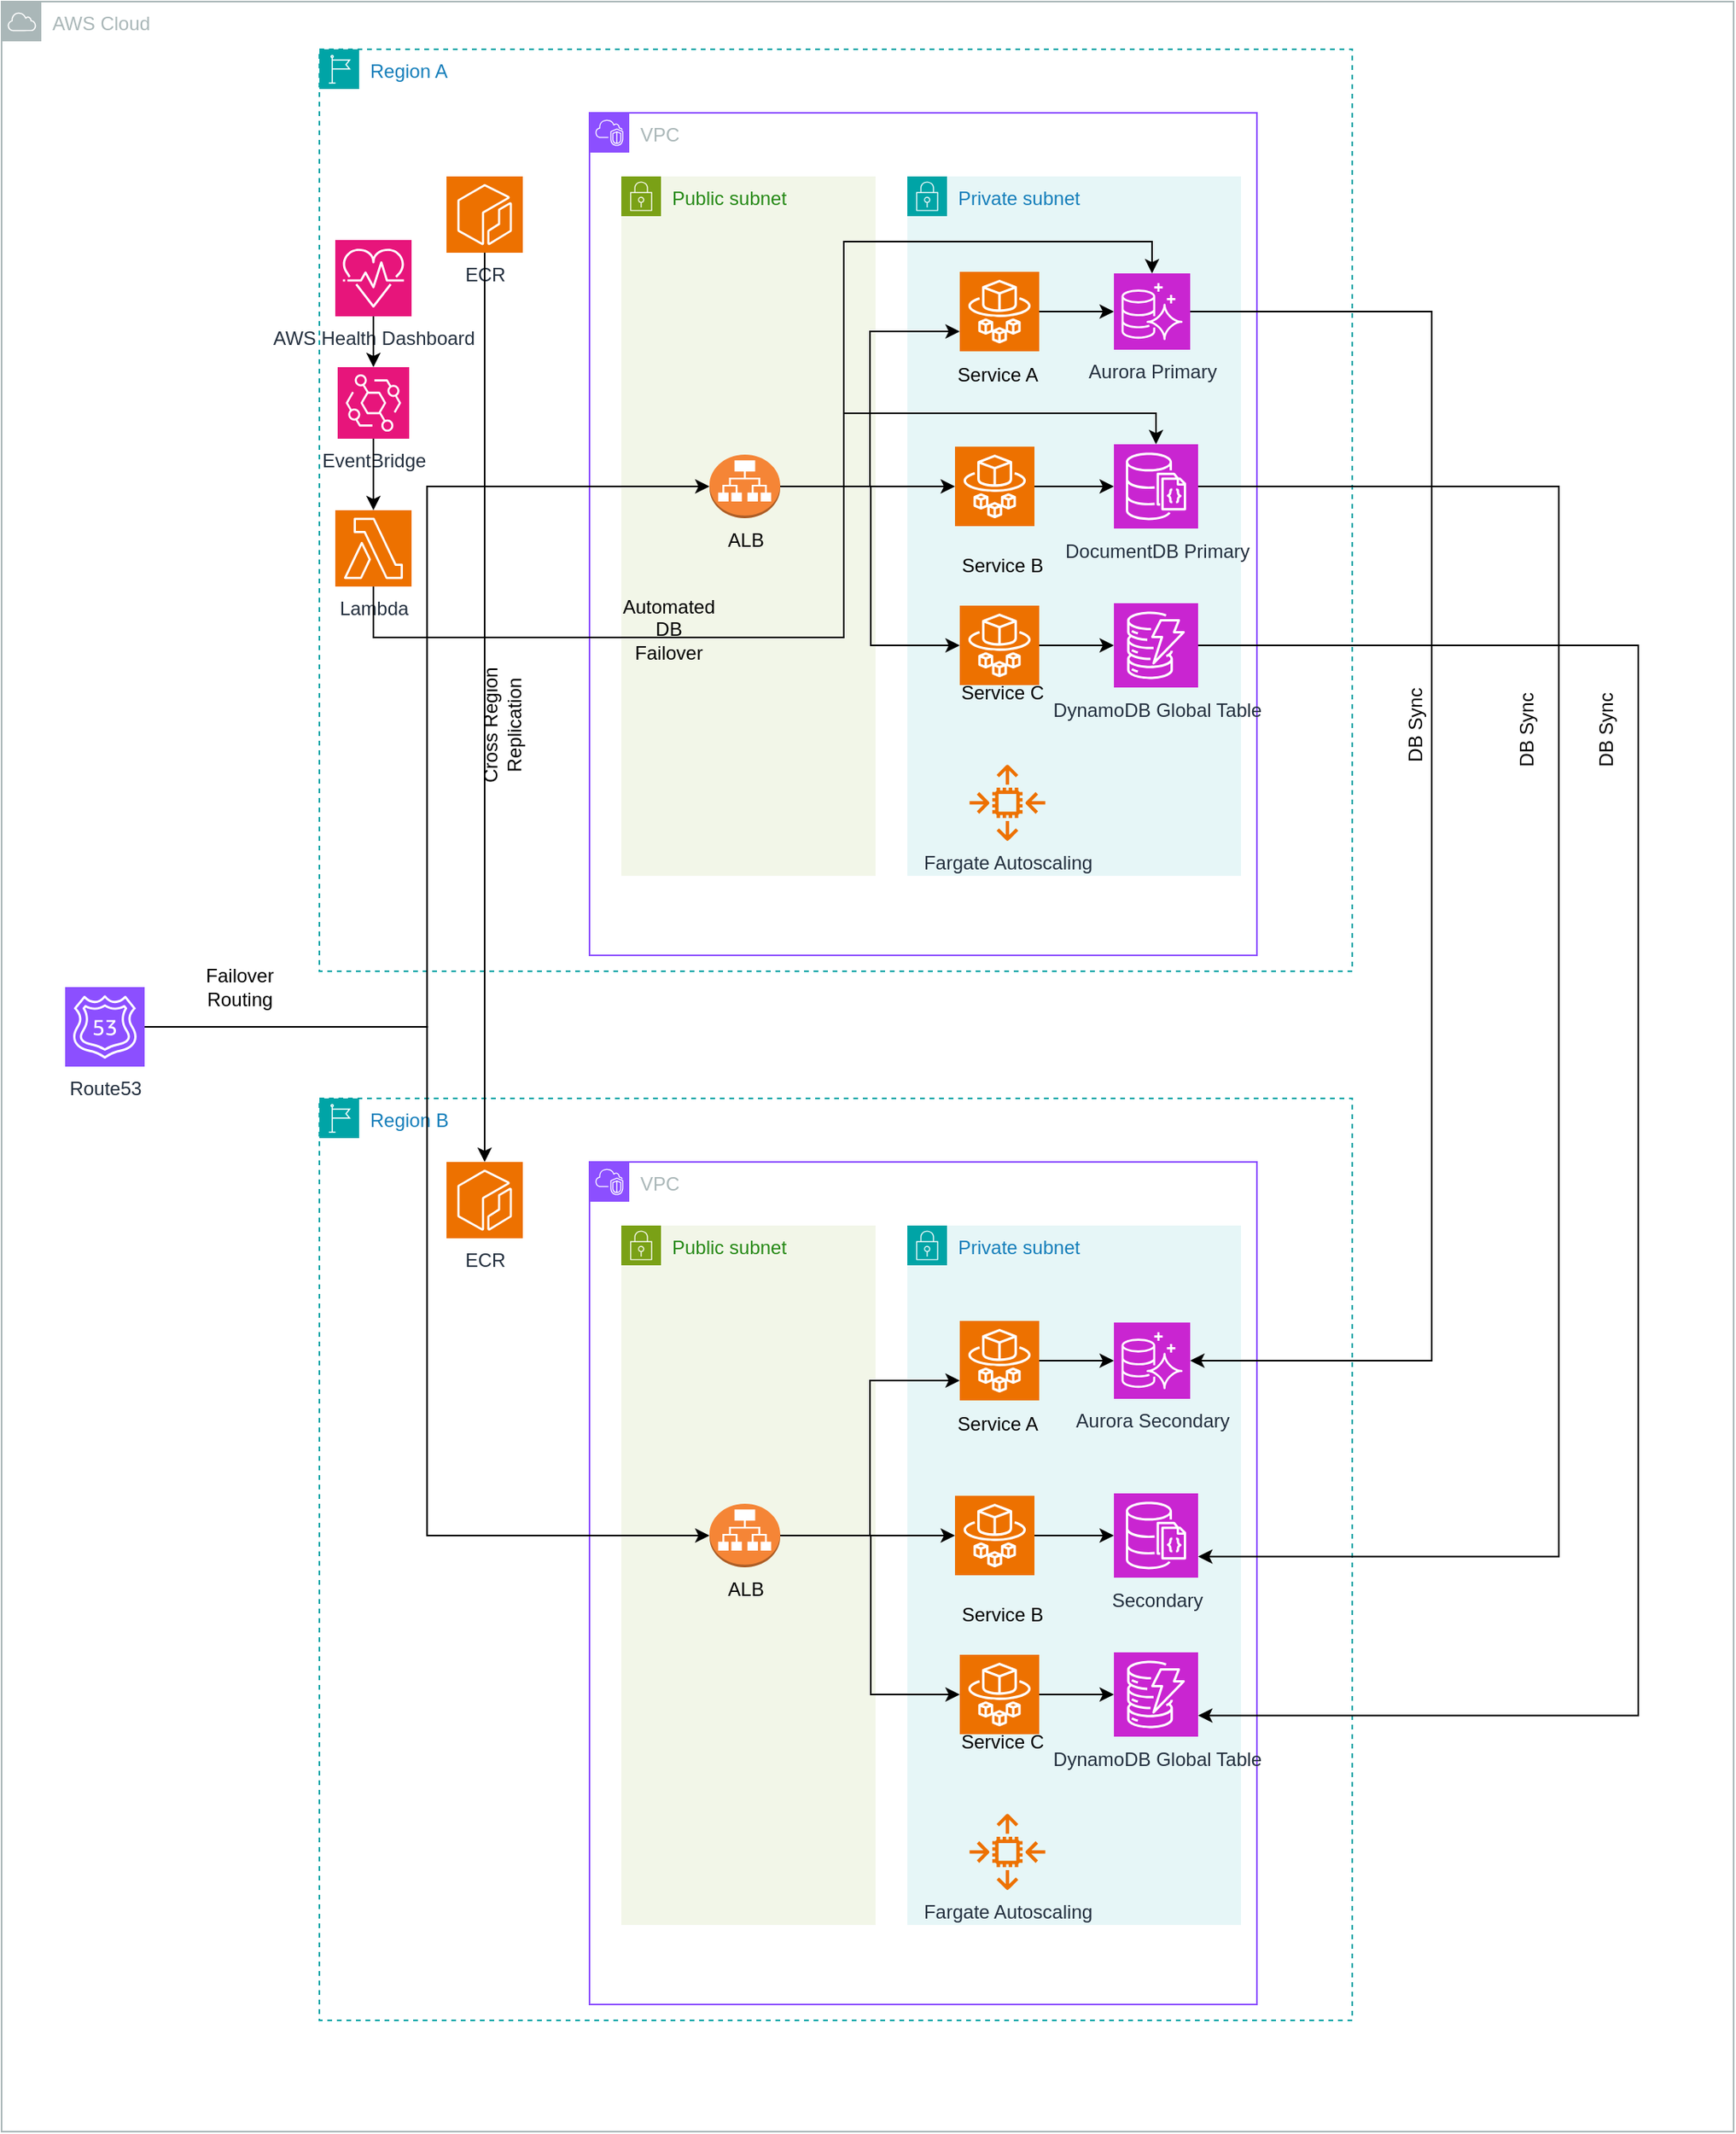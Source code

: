 <mxfile version="24.7.7">
  <diagram name="Page-1" id="FiDoJTvHGjOioYfOeHMA">
    <mxGraphModel dx="1242" dy="1763" grid="1" gridSize="10" guides="1" tooltips="1" connect="1" arrows="1" fold="1" page="1" pageScale="1" pageWidth="850" pageHeight="1100" math="0" shadow="0">
      <root>
        <mxCell id="0" />
        <mxCell id="1" parent="0" />
        <mxCell id="SXmj_YtQ2flYnlVWhRo7-1" value="Region A" style="points=[[0,0],[0.25,0],[0.5,0],[0.75,0],[1,0],[1,0.25],[1,0.5],[1,0.75],[1,1],[0.75,1],[0.5,1],[0.25,1],[0,1],[0,0.75],[0,0.5],[0,0.25]];outlineConnect=0;gradientColor=none;html=1;whiteSpace=wrap;fontSize=12;fontStyle=0;container=1;pointerEvents=0;collapsible=0;recursiveResize=0;shape=mxgraph.aws4.group;grIcon=mxgraph.aws4.group_region;strokeColor=#00A4A6;fillColor=none;verticalAlign=top;align=left;spacingLeft=30;fontColor=#147EBA;dashed=1;" vertex="1" parent="1">
          <mxGeometry x="210" width="650" height="580" as="geometry" />
        </mxCell>
        <mxCell id="SXmj_YtQ2flYnlVWhRo7-5" value="VPC" style="points=[[0,0],[0.25,0],[0.5,0],[0.75,0],[1,0],[1,0.25],[1,0.5],[1,0.75],[1,1],[0.75,1],[0.5,1],[0.25,1],[0,1],[0,0.75],[0,0.5],[0,0.25]];outlineConnect=0;gradientColor=none;html=1;whiteSpace=wrap;fontSize=12;fontStyle=0;container=1;pointerEvents=0;collapsible=0;recursiveResize=0;shape=mxgraph.aws4.group;grIcon=mxgraph.aws4.group_vpc2;strokeColor=#8C4FFF;fillColor=none;verticalAlign=top;align=left;spacingLeft=30;fontColor=#AAB7B8;dashed=0;" vertex="1" parent="SXmj_YtQ2flYnlVWhRo7-1">
          <mxGeometry x="170" y="40" width="420" height="530" as="geometry" />
        </mxCell>
        <mxCell id="SXmj_YtQ2flYnlVWhRo7-6" value="Private subnet" style="points=[[0,0],[0.25,0],[0.5,0],[0.75,0],[1,0],[1,0.25],[1,0.5],[1,0.75],[1,1],[0.75,1],[0.5,1],[0.25,1],[0,1],[0,0.75],[0,0.5],[0,0.25]];outlineConnect=0;gradientColor=none;html=1;whiteSpace=wrap;fontSize=12;fontStyle=0;container=1;pointerEvents=0;collapsible=0;recursiveResize=0;shape=mxgraph.aws4.group;grIcon=mxgraph.aws4.group_security_group;grStroke=0;strokeColor=#00A4A6;fillColor=#E6F6F7;verticalAlign=top;align=left;spacingLeft=30;fontColor=#147EBA;dashed=0;" vertex="1" parent="SXmj_YtQ2flYnlVWhRo7-5">
          <mxGeometry x="200" y="40" width="210" height="440" as="geometry" />
        </mxCell>
        <mxCell id="SXmj_YtQ2flYnlVWhRo7-10" value="" style="sketch=0;points=[[0,0,0],[0.25,0,0],[0.5,0,0],[0.75,0,0],[1,0,0],[0,1,0],[0.25,1,0],[0.5,1,0],[0.75,1,0],[1,1,0],[0,0.25,0],[0,0.5,0],[0,0.75,0],[1,0.25,0],[1,0.5,0],[1,0.75,0]];outlineConnect=0;fontColor=#232F3E;fillColor=#ED7100;strokeColor=#ffffff;dashed=0;verticalLabelPosition=bottom;verticalAlign=top;align=center;html=1;fontSize=12;fontStyle=0;aspect=fixed;shape=mxgraph.aws4.resourceIcon;resIcon=mxgraph.aws4.fargate;" vertex="1" parent="SXmj_YtQ2flYnlVWhRo7-6">
          <mxGeometry x="33" y="60" width="50" height="50" as="geometry" />
        </mxCell>
        <mxCell id="SXmj_YtQ2flYnlVWhRo7-11" value="Service A" style="text;html=1;align=center;verticalAlign=middle;whiteSpace=wrap;rounded=0;" vertex="1" parent="SXmj_YtQ2flYnlVWhRo7-6">
          <mxGeometry x="27" y="110" width="60" height="30" as="geometry" />
        </mxCell>
        <mxCell id="SXmj_YtQ2flYnlVWhRo7-12" value="" style="sketch=0;points=[[0,0,0],[0.25,0,0],[0.5,0,0],[0.75,0,0],[1,0,0],[0,1,0],[0.25,1,0],[0.5,1,0],[0.75,1,0],[1,1,0],[0,0.25,0],[0,0.5,0],[0,0.75,0],[1,0.25,0],[1,0.5,0],[1,0.75,0]];outlineConnect=0;fontColor=#232F3E;fillColor=#ED7100;strokeColor=#ffffff;dashed=0;verticalLabelPosition=bottom;verticalAlign=top;align=center;html=1;fontSize=12;fontStyle=0;aspect=fixed;shape=mxgraph.aws4.resourceIcon;resIcon=mxgraph.aws4.fargate;" vertex="1" parent="SXmj_YtQ2flYnlVWhRo7-6">
          <mxGeometry x="30" y="170" width="50" height="50" as="geometry" />
        </mxCell>
        <mxCell id="SXmj_YtQ2flYnlVWhRo7-13" value="Service B" style="text;html=1;align=center;verticalAlign=middle;whiteSpace=wrap;rounded=0;" vertex="1" parent="SXmj_YtQ2flYnlVWhRo7-6">
          <mxGeometry x="30" y="230" width="60" height="30" as="geometry" />
        </mxCell>
        <mxCell id="SXmj_YtQ2flYnlVWhRo7-14" value="" style="sketch=0;points=[[0,0,0],[0.25,0,0],[0.5,0,0],[0.75,0,0],[1,0,0],[0,1,0],[0.25,1,0],[0.5,1,0],[0.75,1,0],[1,1,0],[0,0.25,0],[0,0.5,0],[0,0.75,0],[1,0.25,0],[1,0.5,0],[1,0.75,0]];outlineConnect=0;fontColor=#232F3E;fillColor=#ED7100;strokeColor=#ffffff;dashed=0;verticalLabelPosition=bottom;verticalAlign=top;align=center;html=1;fontSize=12;fontStyle=0;aspect=fixed;shape=mxgraph.aws4.resourceIcon;resIcon=mxgraph.aws4.fargate;" vertex="1" parent="SXmj_YtQ2flYnlVWhRo7-6">
          <mxGeometry x="33" y="270" width="50" height="50" as="geometry" />
        </mxCell>
        <mxCell id="SXmj_YtQ2flYnlVWhRo7-15" value="Service C" style="text;html=1;align=center;verticalAlign=middle;whiteSpace=wrap;rounded=0;" vertex="1" parent="SXmj_YtQ2flYnlVWhRo7-6">
          <mxGeometry x="30" y="310" width="60" height="30" as="geometry" />
        </mxCell>
        <mxCell id="SXmj_YtQ2flYnlVWhRo7-19" value="Aurora Primary" style="sketch=0;points=[[0,0,0],[0.25,0,0],[0.5,0,0],[0.75,0,0],[1,0,0],[0,1,0],[0.25,1,0],[0.5,1,0],[0.75,1,0],[1,1,0],[0,0.25,0],[0,0.5,0],[0,0.75,0],[1,0.25,0],[1,0.5,0],[1,0.75,0]];outlineConnect=0;fontColor=#232F3E;fillColor=#C925D1;strokeColor=#ffffff;dashed=0;verticalLabelPosition=bottom;verticalAlign=top;align=center;html=1;fontSize=12;fontStyle=0;aspect=fixed;shape=mxgraph.aws4.resourceIcon;resIcon=mxgraph.aws4.aurora;" vertex="1" parent="SXmj_YtQ2flYnlVWhRo7-6">
          <mxGeometry x="130" y="61" width="48" height="48" as="geometry" />
        </mxCell>
        <mxCell id="SXmj_YtQ2flYnlVWhRo7-20" style="edgeStyle=orthogonalEdgeStyle;rounded=0;orthogonalLoop=1;jettySize=auto;html=1;entryX=0;entryY=0.5;entryDx=0;entryDy=0;entryPerimeter=0;" edge="1" parent="SXmj_YtQ2flYnlVWhRo7-6" source="SXmj_YtQ2flYnlVWhRo7-10" target="SXmj_YtQ2flYnlVWhRo7-19">
          <mxGeometry relative="1" as="geometry" />
        </mxCell>
        <mxCell id="SXmj_YtQ2flYnlVWhRo7-21" value="DocumentDB Primary" style="sketch=0;points=[[0,0,0],[0.25,0,0],[0.5,0,0],[0.75,0,0],[1,0,0],[0,1,0],[0.25,1,0],[0.5,1,0],[0.75,1,0],[1,1,0],[0,0.25,0],[0,0.5,0],[0,0.75,0],[1,0.25,0],[1,0.5,0],[1,0.75,0]];outlineConnect=0;fontColor=#232F3E;fillColor=#C925D1;strokeColor=#ffffff;dashed=0;verticalLabelPosition=bottom;verticalAlign=top;align=center;html=1;fontSize=12;fontStyle=0;aspect=fixed;shape=mxgraph.aws4.resourceIcon;resIcon=mxgraph.aws4.documentdb_with_mongodb_compatibility;" vertex="1" parent="SXmj_YtQ2flYnlVWhRo7-6">
          <mxGeometry x="130" y="168.5" width="53" height="53" as="geometry" />
        </mxCell>
        <mxCell id="SXmj_YtQ2flYnlVWhRo7-22" style="edgeStyle=orthogonalEdgeStyle;rounded=0;orthogonalLoop=1;jettySize=auto;html=1;entryX=0;entryY=0.5;entryDx=0;entryDy=0;entryPerimeter=0;" edge="1" parent="SXmj_YtQ2flYnlVWhRo7-6" source="SXmj_YtQ2flYnlVWhRo7-12" target="SXmj_YtQ2flYnlVWhRo7-21">
          <mxGeometry relative="1" as="geometry" />
        </mxCell>
        <mxCell id="SXmj_YtQ2flYnlVWhRo7-23" value="DynamoDB Global Table" style="sketch=0;points=[[0,0,0],[0.25,0,0],[0.5,0,0],[0.75,0,0],[1,0,0],[0,1,0],[0.25,1,0],[0.5,1,0],[0.75,1,0],[1,1,0],[0,0.25,0],[0,0.5,0],[0,0.75,0],[1,0.25,0],[1,0.5,0],[1,0.75,0]];outlineConnect=0;fontColor=#232F3E;fillColor=#C925D1;strokeColor=#ffffff;dashed=0;verticalLabelPosition=bottom;verticalAlign=top;align=center;html=1;fontSize=12;fontStyle=0;aspect=fixed;shape=mxgraph.aws4.resourceIcon;resIcon=mxgraph.aws4.dynamodb;" vertex="1" parent="SXmj_YtQ2flYnlVWhRo7-6">
          <mxGeometry x="130" y="268.5" width="53" height="53" as="geometry" />
        </mxCell>
        <mxCell id="SXmj_YtQ2flYnlVWhRo7-24" style="edgeStyle=orthogonalEdgeStyle;rounded=0;orthogonalLoop=1;jettySize=auto;html=1;entryX=0;entryY=0.5;entryDx=0;entryDy=0;entryPerimeter=0;" edge="1" parent="SXmj_YtQ2flYnlVWhRo7-6" source="SXmj_YtQ2flYnlVWhRo7-14" target="SXmj_YtQ2flYnlVWhRo7-23">
          <mxGeometry relative="1" as="geometry" />
        </mxCell>
        <mxCell id="SXmj_YtQ2flYnlVWhRo7-45" value="Fargate Autoscaling" style="sketch=0;outlineConnect=0;fontColor=#232F3E;gradientColor=none;fillColor=#ED7100;strokeColor=none;dashed=0;verticalLabelPosition=bottom;verticalAlign=top;align=center;html=1;fontSize=12;fontStyle=0;aspect=fixed;pointerEvents=1;shape=mxgraph.aws4.auto_scaling2;" vertex="1" parent="SXmj_YtQ2flYnlVWhRo7-6">
          <mxGeometry x="39" y="370" width="48" height="48" as="geometry" />
        </mxCell>
        <mxCell id="SXmj_YtQ2flYnlVWhRo7-7" value="Public subnet" style="points=[[0,0],[0.25,0],[0.5,0],[0.75,0],[1,0],[1,0.25],[1,0.5],[1,0.75],[1,1],[0.75,1],[0.5,1],[0.25,1],[0,1],[0,0.75],[0,0.5],[0,0.25]];outlineConnect=0;gradientColor=none;html=1;whiteSpace=wrap;fontSize=12;fontStyle=0;container=1;pointerEvents=0;collapsible=0;recursiveResize=0;shape=mxgraph.aws4.group;grIcon=mxgraph.aws4.group_security_group;grStroke=0;strokeColor=#7AA116;fillColor=#F2F6E8;verticalAlign=top;align=left;spacingLeft=30;fontColor=#248814;dashed=0;" vertex="1" parent="SXmj_YtQ2flYnlVWhRo7-5">
          <mxGeometry x="20" y="40" width="160" height="440" as="geometry" />
        </mxCell>
        <mxCell id="SXmj_YtQ2flYnlVWhRo7-9" value="ALB" style="outlineConnect=0;dashed=0;verticalLabelPosition=bottom;verticalAlign=top;align=center;html=1;shape=mxgraph.aws3.application_load_balancer;fillColor=#F58536;gradientColor=none;" vertex="1" parent="SXmj_YtQ2flYnlVWhRo7-7">
          <mxGeometry x="55.5" y="175" width="44.5" height="40" as="geometry" />
        </mxCell>
        <mxCell id="SXmj_YtQ2flYnlVWhRo7-137" value="Automated DB Failover" style="text;html=1;align=center;verticalAlign=middle;whiteSpace=wrap;rounded=0;" vertex="1" parent="SXmj_YtQ2flYnlVWhRo7-7">
          <mxGeometry y="270" width="60" height="30" as="geometry" />
        </mxCell>
        <mxCell id="SXmj_YtQ2flYnlVWhRo7-16" style="edgeStyle=orthogonalEdgeStyle;rounded=0;orthogonalLoop=1;jettySize=auto;html=1;" edge="1" parent="SXmj_YtQ2flYnlVWhRo7-5" source="SXmj_YtQ2flYnlVWhRo7-9" target="SXmj_YtQ2flYnlVWhRo7-12">
          <mxGeometry relative="1" as="geometry" />
        </mxCell>
        <mxCell id="SXmj_YtQ2flYnlVWhRo7-17" style="edgeStyle=orthogonalEdgeStyle;rounded=0;orthogonalLoop=1;jettySize=auto;html=1;entryX=0;entryY=0.75;entryDx=0;entryDy=0;entryPerimeter=0;" edge="1" parent="SXmj_YtQ2flYnlVWhRo7-5" source="SXmj_YtQ2flYnlVWhRo7-9" target="SXmj_YtQ2flYnlVWhRo7-10">
          <mxGeometry relative="1" as="geometry" />
        </mxCell>
        <mxCell id="SXmj_YtQ2flYnlVWhRo7-18" style="edgeStyle=orthogonalEdgeStyle;rounded=0;orthogonalLoop=1;jettySize=auto;html=1;entryX=0;entryY=0.5;entryDx=0;entryDy=0;entryPerimeter=0;" edge="1" parent="SXmj_YtQ2flYnlVWhRo7-5" source="SXmj_YtQ2flYnlVWhRo7-9" target="SXmj_YtQ2flYnlVWhRo7-14">
          <mxGeometry relative="1" as="geometry">
            <Array as="points">
              <mxPoint x="177" y="235" />
              <mxPoint x="177" y="335" />
            </Array>
          </mxGeometry>
        </mxCell>
        <mxCell id="SXmj_YtQ2flYnlVWhRo7-114" value="ECR" style="sketch=0;points=[[0,0,0],[0.25,0,0],[0.5,0,0],[0.75,0,0],[1,0,0],[0,1,0],[0.25,1,0],[0.5,1,0],[0.75,1,0],[1,1,0],[0,0.25,0],[0,0.5,0],[0,0.75,0],[1,0.25,0],[1,0.5,0],[1,0.75,0]];outlineConnect=0;fontColor=#232F3E;fillColor=#ED7100;strokeColor=#ffffff;dashed=0;verticalLabelPosition=bottom;verticalAlign=top;align=center;html=1;fontSize=12;fontStyle=0;aspect=fixed;shape=mxgraph.aws4.resourceIcon;resIcon=mxgraph.aws4.ecr;" vertex="1" parent="SXmj_YtQ2flYnlVWhRo7-1">
          <mxGeometry x="80" y="80" width="48" height="48" as="geometry" />
        </mxCell>
        <mxCell id="SXmj_YtQ2flYnlVWhRo7-117" value="Cross Region Replication" style="text;html=1;align=center;verticalAlign=middle;whiteSpace=wrap;rounded=0;rotation=-90;" vertex="1" parent="SXmj_YtQ2flYnlVWhRo7-1">
          <mxGeometry x="70" y="410" width="90" height="30" as="geometry" />
        </mxCell>
        <mxCell id="SXmj_YtQ2flYnlVWhRo7-126" value="AWS Health Dashboard" style="sketch=0;points=[[0,0,0],[0.25,0,0],[0.5,0,0],[0.75,0,0],[1,0,0],[0,1,0],[0.25,1,0],[0.5,1,0],[0.75,1,0],[1,1,0],[0,0.25,0],[0,0.5,0],[0,0.75,0],[1,0.25,0],[1,0.5,0],[1,0.75,0]];points=[[0,0,0],[0.25,0,0],[0.5,0,0],[0.75,0,0],[1,0,0],[0,1,0],[0.25,1,0],[0.5,1,0],[0.75,1,0],[1,1,0],[0,0.25,0],[0,0.5,0],[0,0.75,0],[1,0.25,0],[1,0.5,0],[1,0.75,0]];outlineConnect=0;fontColor=#232F3E;fillColor=#E7157B;strokeColor=#ffffff;dashed=0;verticalLabelPosition=bottom;verticalAlign=top;align=center;html=1;fontSize=12;fontStyle=0;aspect=fixed;shape=mxgraph.aws4.resourceIcon;resIcon=mxgraph.aws4.personal_health_dashboard;" vertex="1" parent="SXmj_YtQ2flYnlVWhRo7-1">
          <mxGeometry x="10" y="120" width="48" height="48" as="geometry" />
        </mxCell>
        <mxCell id="SXmj_YtQ2flYnlVWhRo7-127" value="EventBridge" style="sketch=0;points=[[0,0,0],[0.25,0,0],[0.5,0,0],[0.75,0,0],[1,0,0],[0,1,0],[0.25,1,0],[0.5,1,0],[0.75,1,0],[1,1,0],[0,0.25,0],[0,0.5,0],[0,0.75,0],[1,0.25,0],[1,0.5,0],[1,0.75,0]];outlineConnect=0;fontColor=#232F3E;fillColor=#E7157B;strokeColor=#ffffff;dashed=0;verticalLabelPosition=bottom;verticalAlign=top;align=center;html=1;fontSize=12;fontStyle=0;aspect=fixed;shape=mxgraph.aws4.resourceIcon;resIcon=mxgraph.aws4.eventbridge;" vertex="1" parent="SXmj_YtQ2flYnlVWhRo7-1">
          <mxGeometry x="11.5" y="200" width="45" height="45" as="geometry" />
        </mxCell>
        <mxCell id="SXmj_YtQ2flYnlVWhRo7-128" value="Lambda" style="sketch=0;points=[[0,0,0],[0.25,0,0],[0.5,0,0],[0.75,0,0],[1,0,0],[0,1,0],[0.25,1,0],[0.5,1,0],[0.75,1,0],[1,1,0],[0,0.25,0],[0,0.5,0],[0,0.75,0],[1,0.25,0],[1,0.5,0],[1,0.75,0]];outlineConnect=0;fontColor=#232F3E;fillColor=#ED7100;strokeColor=#ffffff;dashed=0;verticalLabelPosition=bottom;verticalAlign=top;align=center;html=1;fontSize=12;fontStyle=0;aspect=fixed;shape=mxgraph.aws4.resourceIcon;resIcon=mxgraph.aws4.lambda;" vertex="1" parent="SXmj_YtQ2flYnlVWhRo7-1">
          <mxGeometry x="10" y="290" width="48" height="48" as="geometry" />
        </mxCell>
        <mxCell id="SXmj_YtQ2flYnlVWhRo7-129" style="edgeStyle=orthogonalEdgeStyle;rounded=0;orthogonalLoop=1;jettySize=auto;html=1;entryX=0.5;entryY=0;entryDx=0;entryDy=0;entryPerimeter=0;" edge="1" parent="SXmj_YtQ2flYnlVWhRo7-1" source="SXmj_YtQ2flYnlVWhRo7-126" target="SXmj_YtQ2flYnlVWhRo7-127">
          <mxGeometry relative="1" as="geometry" />
        </mxCell>
        <mxCell id="SXmj_YtQ2flYnlVWhRo7-130" style="edgeStyle=orthogonalEdgeStyle;rounded=0;orthogonalLoop=1;jettySize=auto;html=1;entryX=0.5;entryY=0;entryDx=0;entryDy=0;entryPerimeter=0;" edge="1" parent="SXmj_YtQ2flYnlVWhRo7-1" source="SXmj_YtQ2flYnlVWhRo7-127" target="SXmj_YtQ2flYnlVWhRo7-128">
          <mxGeometry relative="1" as="geometry" />
        </mxCell>
        <mxCell id="SXmj_YtQ2flYnlVWhRo7-135" style="edgeStyle=orthogonalEdgeStyle;rounded=0;orthogonalLoop=1;jettySize=auto;html=1;entryX=0.5;entryY=0;entryDx=0;entryDy=0;entryPerimeter=0;" edge="1" parent="SXmj_YtQ2flYnlVWhRo7-1" source="SXmj_YtQ2flYnlVWhRo7-128" target="SXmj_YtQ2flYnlVWhRo7-19">
          <mxGeometry relative="1" as="geometry">
            <Array as="points">
              <mxPoint x="34" y="370" />
              <mxPoint x="330" y="370" />
              <mxPoint x="330" y="121" />
              <mxPoint x="524" y="121" />
            </Array>
          </mxGeometry>
        </mxCell>
        <mxCell id="SXmj_YtQ2flYnlVWhRo7-136" style="edgeStyle=orthogonalEdgeStyle;rounded=0;orthogonalLoop=1;jettySize=auto;html=1;entryX=0.5;entryY=0;entryDx=0;entryDy=0;entryPerimeter=0;" edge="1" parent="SXmj_YtQ2flYnlVWhRo7-1" source="SXmj_YtQ2flYnlVWhRo7-128" target="SXmj_YtQ2flYnlVWhRo7-21">
          <mxGeometry relative="1" as="geometry">
            <Array as="points">
              <mxPoint x="34" y="370" />
              <mxPoint x="330" y="370" />
              <mxPoint x="330" y="229" />
              <mxPoint x="527" y="229" />
            </Array>
          </mxGeometry>
        </mxCell>
        <mxCell id="SXmj_YtQ2flYnlVWhRo7-88" value="Region B" style="points=[[0,0],[0.25,0],[0.5,0],[0.75,0],[1,0],[1,0.25],[1,0.5],[1,0.75],[1,1],[0.75,1],[0.5,1],[0.25,1],[0,1],[0,0.75],[0,0.5],[0,0.25]];outlineConnect=0;gradientColor=none;html=1;whiteSpace=wrap;fontSize=12;fontStyle=0;container=1;pointerEvents=0;collapsible=0;recursiveResize=0;shape=mxgraph.aws4.group;grIcon=mxgraph.aws4.group_region;strokeColor=#00A4A6;fillColor=none;verticalAlign=top;align=left;spacingLeft=30;fontColor=#147EBA;dashed=1;" vertex="1" parent="1">
          <mxGeometry x="210" y="660" width="650" height="580" as="geometry" />
        </mxCell>
        <mxCell id="SXmj_YtQ2flYnlVWhRo7-89" value="VPC" style="points=[[0,0],[0.25,0],[0.5,0],[0.75,0],[1,0],[1,0.25],[1,0.5],[1,0.75],[1,1],[0.75,1],[0.5,1],[0.25,1],[0,1],[0,0.75],[0,0.5],[0,0.25]];outlineConnect=0;gradientColor=none;html=1;whiteSpace=wrap;fontSize=12;fontStyle=0;container=1;pointerEvents=0;collapsible=0;recursiveResize=0;shape=mxgraph.aws4.group;grIcon=mxgraph.aws4.group_vpc2;strokeColor=#8C4FFF;fillColor=none;verticalAlign=top;align=left;spacingLeft=30;fontColor=#AAB7B8;dashed=0;" vertex="1" parent="SXmj_YtQ2flYnlVWhRo7-88">
          <mxGeometry x="170" y="40" width="420" height="530" as="geometry" />
        </mxCell>
        <mxCell id="SXmj_YtQ2flYnlVWhRo7-90" value="Private subnet" style="points=[[0,0],[0.25,0],[0.5,0],[0.75,0],[1,0],[1,0.25],[1,0.5],[1,0.75],[1,1],[0.75,1],[0.5,1],[0.25,1],[0,1],[0,0.75],[0,0.5],[0,0.25]];outlineConnect=0;gradientColor=none;html=1;whiteSpace=wrap;fontSize=12;fontStyle=0;container=1;pointerEvents=0;collapsible=0;recursiveResize=0;shape=mxgraph.aws4.group;grIcon=mxgraph.aws4.group_security_group;grStroke=0;strokeColor=#00A4A6;fillColor=#E6F6F7;verticalAlign=top;align=left;spacingLeft=30;fontColor=#147EBA;dashed=0;" vertex="1" parent="SXmj_YtQ2flYnlVWhRo7-89">
          <mxGeometry x="200" y="40" width="210" height="440" as="geometry" />
        </mxCell>
        <mxCell id="SXmj_YtQ2flYnlVWhRo7-91" value="" style="sketch=0;points=[[0,0,0],[0.25,0,0],[0.5,0,0],[0.75,0,0],[1,0,0],[0,1,0],[0.25,1,0],[0.5,1,0],[0.75,1,0],[1,1,0],[0,0.25,0],[0,0.5,0],[0,0.75,0],[1,0.25,0],[1,0.5,0],[1,0.75,0]];outlineConnect=0;fontColor=#232F3E;fillColor=#ED7100;strokeColor=#ffffff;dashed=0;verticalLabelPosition=bottom;verticalAlign=top;align=center;html=1;fontSize=12;fontStyle=0;aspect=fixed;shape=mxgraph.aws4.resourceIcon;resIcon=mxgraph.aws4.fargate;" vertex="1" parent="SXmj_YtQ2flYnlVWhRo7-90">
          <mxGeometry x="33" y="60" width="50" height="50" as="geometry" />
        </mxCell>
        <mxCell id="SXmj_YtQ2flYnlVWhRo7-92" value="Service A" style="text;html=1;align=center;verticalAlign=middle;whiteSpace=wrap;rounded=0;" vertex="1" parent="SXmj_YtQ2flYnlVWhRo7-90">
          <mxGeometry x="27" y="110" width="60" height="30" as="geometry" />
        </mxCell>
        <mxCell id="SXmj_YtQ2flYnlVWhRo7-93" value="" style="sketch=0;points=[[0,0,0],[0.25,0,0],[0.5,0,0],[0.75,0,0],[1,0,0],[0,1,0],[0.25,1,0],[0.5,1,0],[0.75,1,0],[1,1,0],[0,0.25,0],[0,0.5,0],[0,0.75,0],[1,0.25,0],[1,0.5,0],[1,0.75,0]];outlineConnect=0;fontColor=#232F3E;fillColor=#ED7100;strokeColor=#ffffff;dashed=0;verticalLabelPosition=bottom;verticalAlign=top;align=center;html=1;fontSize=12;fontStyle=0;aspect=fixed;shape=mxgraph.aws4.resourceIcon;resIcon=mxgraph.aws4.fargate;" vertex="1" parent="SXmj_YtQ2flYnlVWhRo7-90">
          <mxGeometry x="30" y="170" width="50" height="50" as="geometry" />
        </mxCell>
        <mxCell id="SXmj_YtQ2flYnlVWhRo7-94" value="Service B" style="text;html=1;align=center;verticalAlign=middle;whiteSpace=wrap;rounded=0;" vertex="1" parent="SXmj_YtQ2flYnlVWhRo7-90">
          <mxGeometry x="30" y="230" width="60" height="30" as="geometry" />
        </mxCell>
        <mxCell id="SXmj_YtQ2flYnlVWhRo7-95" value="" style="sketch=0;points=[[0,0,0],[0.25,0,0],[0.5,0,0],[0.75,0,0],[1,0,0],[0,1,0],[0.25,1,0],[0.5,1,0],[0.75,1,0],[1,1,0],[0,0.25,0],[0,0.5,0],[0,0.75,0],[1,0.25,0],[1,0.5,0],[1,0.75,0]];outlineConnect=0;fontColor=#232F3E;fillColor=#ED7100;strokeColor=#ffffff;dashed=0;verticalLabelPosition=bottom;verticalAlign=top;align=center;html=1;fontSize=12;fontStyle=0;aspect=fixed;shape=mxgraph.aws4.resourceIcon;resIcon=mxgraph.aws4.fargate;" vertex="1" parent="SXmj_YtQ2flYnlVWhRo7-90">
          <mxGeometry x="33" y="270" width="50" height="50" as="geometry" />
        </mxCell>
        <mxCell id="SXmj_YtQ2flYnlVWhRo7-96" value="Service C" style="text;html=1;align=center;verticalAlign=middle;whiteSpace=wrap;rounded=0;" vertex="1" parent="SXmj_YtQ2flYnlVWhRo7-90">
          <mxGeometry x="30" y="310" width="60" height="30" as="geometry" />
        </mxCell>
        <mxCell id="SXmj_YtQ2flYnlVWhRo7-97" value="Aurora Secondary" style="sketch=0;points=[[0,0,0],[0.25,0,0],[0.5,0,0],[0.75,0,0],[1,0,0],[0,1,0],[0.25,1,0],[0.5,1,0],[0.75,1,0],[1,1,0],[0,0.25,0],[0,0.5,0],[0,0.75,0],[1,0.25,0],[1,0.5,0],[1,0.75,0]];outlineConnect=0;fontColor=#232F3E;fillColor=#C925D1;strokeColor=#ffffff;dashed=0;verticalLabelPosition=bottom;verticalAlign=top;align=center;html=1;fontSize=12;fontStyle=0;aspect=fixed;shape=mxgraph.aws4.resourceIcon;resIcon=mxgraph.aws4.aurora;" vertex="1" parent="SXmj_YtQ2flYnlVWhRo7-90">
          <mxGeometry x="130" y="61" width="48" height="48" as="geometry" />
        </mxCell>
        <mxCell id="SXmj_YtQ2flYnlVWhRo7-98" style="edgeStyle=orthogonalEdgeStyle;rounded=0;orthogonalLoop=1;jettySize=auto;html=1;entryX=0;entryY=0.5;entryDx=0;entryDy=0;entryPerimeter=0;" edge="1" parent="SXmj_YtQ2flYnlVWhRo7-90" source="SXmj_YtQ2flYnlVWhRo7-91" target="SXmj_YtQ2flYnlVWhRo7-97">
          <mxGeometry relative="1" as="geometry" />
        </mxCell>
        <mxCell id="SXmj_YtQ2flYnlVWhRo7-99" value="Secondary" style="sketch=0;points=[[0,0,0],[0.25,0,0],[0.5,0,0],[0.75,0,0],[1,0,0],[0,1,0],[0.25,1,0],[0.5,1,0],[0.75,1,0],[1,1,0],[0,0.25,0],[0,0.5,0],[0,0.75,0],[1,0.25,0],[1,0.5,0],[1,0.75,0]];outlineConnect=0;fontColor=#232F3E;fillColor=#C925D1;strokeColor=#ffffff;dashed=0;verticalLabelPosition=bottom;verticalAlign=top;align=center;html=1;fontSize=12;fontStyle=0;aspect=fixed;shape=mxgraph.aws4.resourceIcon;resIcon=mxgraph.aws4.documentdb_with_mongodb_compatibility;" vertex="1" parent="SXmj_YtQ2flYnlVWhRo7-90">
          <mxGeometry x="130" y="168.5" width="53" height="53" as="geometry" />
        </mxCell>
        <mxCell id="SXmj_YtQ2flYnlVWhRo7-100" style="edgeStyle=orthogonalEdgeStyle;rounded=0;orthogonalLoop=1;jettySize=auto;html=1;entryX=0;entryY=0.5;entryDx=0;entryDy=0;entryPerimeter=0;" edge="1" parent="SXmj_YtQ2flYnlVWhRo7-90" source="SXmj_YtQ2flYnlVWhRo7-93" target="SXmj_YtQ2flYnlVWhRo7-99">
          <mxGeometry relative="1" as="geometry" />
        </mxCell>
        <mxCell id="SXmj_YtQ2flYnlVWhRo7-101" value="DynamoDB Global Table" style="sketch=0;points=[[0,0,0],[0.25,0,0],[0.5,0,0],[0.75,0,0],[1,0,0],[0,1,0],[0.25,1,0],[0.5,1,0],[0.75,1,0],[1,1,0],[0,0.25,0],[0,0.5,0],[0,0.75,0],[1,0.25,0],[1,0.5,0],[1,0.75,0]];outlineConnect=0;fontColor=#232F3E;fillColor=#C925D1;strokeColor=#ffffff;dashed=0;verticalLabelPosition=bottom;verticalAlign=top;align=center;html=1;fontSize=12;fontStyle=0;aspect=fixed;shape=mxgraph.aws4.resourceIcon;resIcon=mxgraph.aws4.dynamodb;" vertex="1" parent="SXmj_YtQ2flYnlVWhRo7-90">
          <mxGeometry x="130" y="268.5" width="53" height="53" as="geometry" />
        </mxCell>
        <mxCell id="SXmj_YtQ2flYnlVWhRo7-102" style="edgeStyle=orthogonalEdgeStyle;rounded=0;orthogonalLoop=1;jettySize=auto;html=1;entryX=0;entryY=0.5;entryDx=0;entryDy=0;entryPerimeter=0;" edge="1" parent="SXmj_YtQ2flYnlVWhRo7-90" source="SXmj_YtQ2flYnlVWhRo7-95" target="SXmj_YtQ2flYnlVWhRo7-101">
          <mxGeometry relative="1" as="geometry" />
        </mxCell>
        <mxCell id="SXmj_YtQ2flYnlVWhRo7-103" value="Fargate Autoscaling" style="sketch=0;outlineConnect=0;fontColor=#232F3E;gradientColor=none;fillColor=#ED7100;strokeColor=none;dashed=0;verticalLabelPosition=bottom;verticalAlign=top;align=center;html=1;fontSize=12;fontStyle=0;aspect=fixed;pointerEvents=1;shape=mxgraph.aws4.auto_scaling2;" vertex="1" parent="SXmj_YtQ2flYnlVWhRo7-90">
          <mxGeometry x="39" y="370" width="48" height="48" as="geometry" />
        </mxCell>
        <mxCell id="SXmj_YtQ2flYnlVWhRo7-104" value="Public subnet" style="points=[[0,0],[0.25,0],[0.5,0],[0.75,0],[1,0],[1,0.25],[1,0.5],[1,0.75],[1,1],[0.75,1],[0.5,1],[0.25,1],[0,1],[0,0.75],[0,0.5],[0,0.25]];outlineConnect=0;gradientColor=none;html=1;whiteSpace=wrap;fontSize=12;fontStyle=0;container=1;pointerEvents=0;collapsible=0;recursiveResize=0;shape=mxgraph.aws4.group;grIcon=mxgraph.aws4.group_security_group;grStroke=0;strokeColor=#7AA116;fillColor=#F2F6E8;verticalAlign=top;align=left;spacingLeft=30;fontColor=#248814;dashed=0;" vertex="1" parent="SXmj_YtQ2flYnlVWhRo7-89">
          <mxGeometry x="20" y="40" width="160" height="440" as="geometry" />
        </mxCell>
        <mxCell id="SXmj_YtQ2flYnlVWhRo7-105" value="ALB" style="outlineConnect=0;dashed=0;verticalLabelPosition=bottom;verticalAlign=top;align=center;html=1;shape=mxgraph.aws3.application_load_balancer;fillColor=#F58536;gradientColor=none;" vertex="1" parent="SXmj_YtQ2flYnlVWhRo7-104">
          <mxGeometry x="55.5" y="175" width="44.5" height="40" as="geometry" />
        </mxCell>
        <mxCell id="SXmj_YtQ2flYnlVWhRo7-106" style="edgeStyle=orthogonalEdgeStyle;rounded=0;orthogonalLoop=1;jettySize=auto;html=1;" edge="1" parent="SXmj_YtQ2flYnlVWhRo7-89" source="SXmj_YtQ2flYnlVWhRo7-105" target="SXmj_YtQ2flYnlVWhRo7-93">
          <mxGeometry relative="1" as="geometry" />
        </mxCell>
        <mxCell id="SXmj_YtQ2flYnlVWhRo7-107" style="edgeStyle=orthogonalEdgeStyle;rounded=0;orthogonalLoop=1;jettySize=auto;html=1;entryX=0;entryY=0.75;entryDx=0;entryDy=0;entryPerimeter=0;" edge="1" parent="SXmj_YtQ2flYnlVWhRo7-89" source="SXmj_YtQ2flYnlVWhRo7-105" target="SXmj_YtQ2flYnlVWhRo7-91">
          <mxGeometry relative="1" as="geometry" />
        </mxCell>
        <mxCell id="SXmj_YtQ2flYnlVWhRo7-108" style="edgeStyle=orthogonalEdgeStyle;rounded=0;orthogonalLoop=1;jettySize=auto;html=1;entryX=0;entryY=0.5;entryDx=0;entryDy=0;entryPerimeter=0;" edge="1" parent="SXmj_YtQ2flYnlVWhRo7-89" source="SXmj_YtQ2flYnlVWhRo7-105" target="SXmj_YtQ2flYnlVWhRo7-95">
          <mxGeometry relative="1" as="geometry">
            <Array as="points">
              <mxPoint x="177" y="235" />
              <mxPoint x="177" y="335" />
            </Array>
          </mxGeometry>
        </mxCell>
        <mxCell id="SXmj_YtQ2flYnlVWhRo7-115" value="ECR" style="sketch=0;points=[[0,0,0],[0.25,0,0],[0.5,0,0],[0.75,0,0],[1,0,0],[0,1,0],[0.25,1,0],[0.5,1,0],[0.75,1,0],[1,1,0],[0,0.25,0],[0,0.5,0],[0,0.75,0],[1,0.25,0],[1,0.5,0],[1,0.75,0]];outlineConnect=0;fontColor=#232F3E;fillColor=#ED7100;strokeColor=#ffffff;dashed=0;verticalLabelPosition=bottom;verticalAlign=top;align=center;html=1;fontSize=12;fontStyle=0;aspect=fixed;shape=mxgraph.aws4.resourceIcon;resIcon=mxgraph.aws4.ecr;" vertex="1" parent="SXmj_YtQ2flYnlVWhRo7-88">
          <mxGeometry x="80" y="40" width="48" height="48" as="geometry" />
        </mxCell>
        <mxCell id="SXmj_YtQ2flYnlVWhRo7-109" value="Route53" style="sketch=0;points=[[0,0,0],[0.25,0,0],[0.5,0,0],[0.75,0,0],[1,0,0],[0,1,0],[0.25,1,0],[0.5,1,0],[0.75,1,0],[1,1,0],[0,0.25,0],[0,0.5,0],[0,0.75,0],[1,0.25,0],[1,0.5,0],[1,0.75,0]];outlineConnect=0;fontColor=#232F3E;fillColor=#8C4FFF;strokeColor=#ffffff;dashed=0;verticalLabelPosition=bottom;verticalAlign=top;align=center;html=1;fontSize=12;fontStyle=0;aspect=fixed;shape=mxgraph.aws4.resourceIcon;resIcon=mxgraph.aws4.route_53;" vertex="1" parent="1">
          <mxGeometry x="50" y="590" width="50" height="50" as="geometry" />
        </mxCell>
        <mxCell id="SXmj_YtQ2flYnlVWhRo7-110" style="edgeStyle=orthogonalEdgeStyle;rounded=0;orthogonalLoop=1;jettySize=auto;html=1;entryX=0;entryY=0.5;entryDx=0;entryDy=0;entryPerimeter=0;" edge="1" parent="1" source="SXmj_YtQ2flYnlVWhRo7-109" target="SXmj_YtQ2flYnlVWhRo7-9">
          <mxGeometry relative="1" as="geometry" />
        </mxCell>
        <mxCell id="SXmj_YtQ2flYnlVWhRo7-111" style="edgeStyle=orthogonalEdgeStyle;rounded=0;orthogonalLoop=1;jettySize=auto;html=1;entryX=0;entryY=0.5;entryDx=0;entryDy=0;entryPerimeter=0;" edge="1" parent="1" source="SXmj_YtQ2flYnlVWhRo7-109" target="SXmj_YtQ2flYnlVWhRo7-105">
          <mxGeometry relative="1" as="geometry" />
        </mxCell>
        <mxCell id="SXmj_YtQ2flYnlVWhRo7-112" style="edgeStyle=orthogonalEdgeStyle;rounded=0;orthogonalLoop=1;jettySize=auto;html=1;entryX=1;entryY=0.75;entryDx=0;entryDy=0;entryPerimeter=0;" edge="1" parent="1" source="SXmj_YtQ2flYnlVWhRo7-21" target="SXmj_YtQ2flYnlVWhRo7-99">
          <mxGeometry relative="1" as="geometry">
            <Array as="points">
              <mxPoint x="990" y="275" />
              <mxPoint x="990" y="948" />
            </Array>
          </mxGeometry>
        </mxCell>
        <mxCell id="SXmj_YtQ2flYnlVWhRo7-113" style="edgeStyle=orthogonalEdgeStyle;rounded=0;orthogonalLoop=1;jettySize=auto;html=1;entryX=1;entryY=0.5;entryDx=0;entryDy=0;entryPerimeter=0;exitX=1;exitY=0.5;exitDx=0;exitDy=0;exitPerimeter=0;" edge="1" parent="1" source="SXmj_YtQ2flYnlVWhRo7-19" target="SXmj_YtQ2flYnlVWhRo7-97">
          <mxGeometry relative="1" as="geometry">
            <Array as="points">
              <mxPoint x="910" y="165" />
              <mxPoint x="910" y="825" />
            </Array>
          </mxGeometry>
        </mxCell>
        <mxCell id="SXmj_YtQ2flYnlVWhRo7-116" style="edgeStyle=orthogonalEdgeStyle;rounded=0;orthogonalLoop=1;jettySize=auto;html=1;entryX=0.5;entryY=0;entryDx=0;entryDy=0;entryPerimeter=0;" edge="1" parent="1" source="SXmj_YtQ2flYnlVWhRo7-114" target="SXmj_YtQ2flYnlVWhRo7-115">
          <mxGeometry relative="1" as="geometry" />
        </mxCell>
        <mxCell id="SXmj_YtQ2flYnlVWhRo7-119" value="DB Sync" style="text;html=1;align=center;verticalAlign=middle;whiteSpace=wrap;rounded=0;rotation=-90;" vertex="1" parent="1">
          <mxGeometry x="870" y="410" width="60" height="30" as="geometry" />
        </mxCell>
        <mxCell id="SXmj_YtQ2flYnlVWhRo7-120" value="DB Sync" style="text;html=1;align=center;verticalAlign=middle;whiteSpace=wrap;rounded=0;rotation=-90;" vertex="1" parent="1">
          <mxGeometry x="940" y="413" width="60" height="30" as="geometry" />
        </mxCell>
        <mxCell id="SXmj_YtQ2flYnlVWhRo7-121" value="Failover&lt;div&gt;Routing&lt;/div&gt;" style="text;html=1;align=center;verticalAlign=middle;whiteSpace=wrap;rounded=0;" vertex="1" parent="1">
          <mxGeometry x="130" y="560" width="60" height="60" as="geometry" />
        </mxCell>
        <mxCell id="SXmj_YtQ2flYnlVWhRo7-124" style="edgeStyle=orthogonalEdgeStyle;rounded=0;orthogonalLoop=1;jettySize=auto;html=1;entryX=1;entryY=0.75;entryDx=0;entryDy=0;entryPerimeter=0;" edge="1" parent="1" source="SXmj_YtQ2flYnlVWhRo7-23" target="SXmj_YtQ2flYnlVWhRo7-101">
          <mxGeometry relative="1" as="geometry">
            <Array as="points">
              <mxPoint x="1040" y="375" />
              <mxPoint x="1040" y="1048" />
            </Array>
          </mxGeometry>
        </mxCell>
        <mxCell id="SXmj_YtQ2flYnlVWhRo7-125" value="DB Sync" style="text;html=1;align=center;verticalAlign=middle;whiteSpace=wrap;rounded=0;rotation=-90;" vertex="1" parent="1">
          <mxGeometry x="990" y="413" width="60" height="30" as="geometry" />
        </mxCell>
        <mxCell id="SXmj_YtQ2flYnlVWhRo7-140" value="AWS Cloud" style="sketch=0;outlineConnect=0;gradientColor=none;html=1;whiteSpace=wrap;fontSize=12;fontStyle=0;shape=mxgraph.aws4.group;grIcon=mxgraph.aws4.group_aws_cloud;strokeColor=#AAB7B8;fillColor=none;verticalAlign=top;align=left;spacingLeft=30;fontColor=#AAB7B8;dashed=0;" vertex="1" parent="1">
          <mxGeometry x="10" y="-30" width="1090" height="1340" as="geometry" />
        </mxCell>
      </root>
    </mxGraphModel>
  </diagram>
</mxfile>
